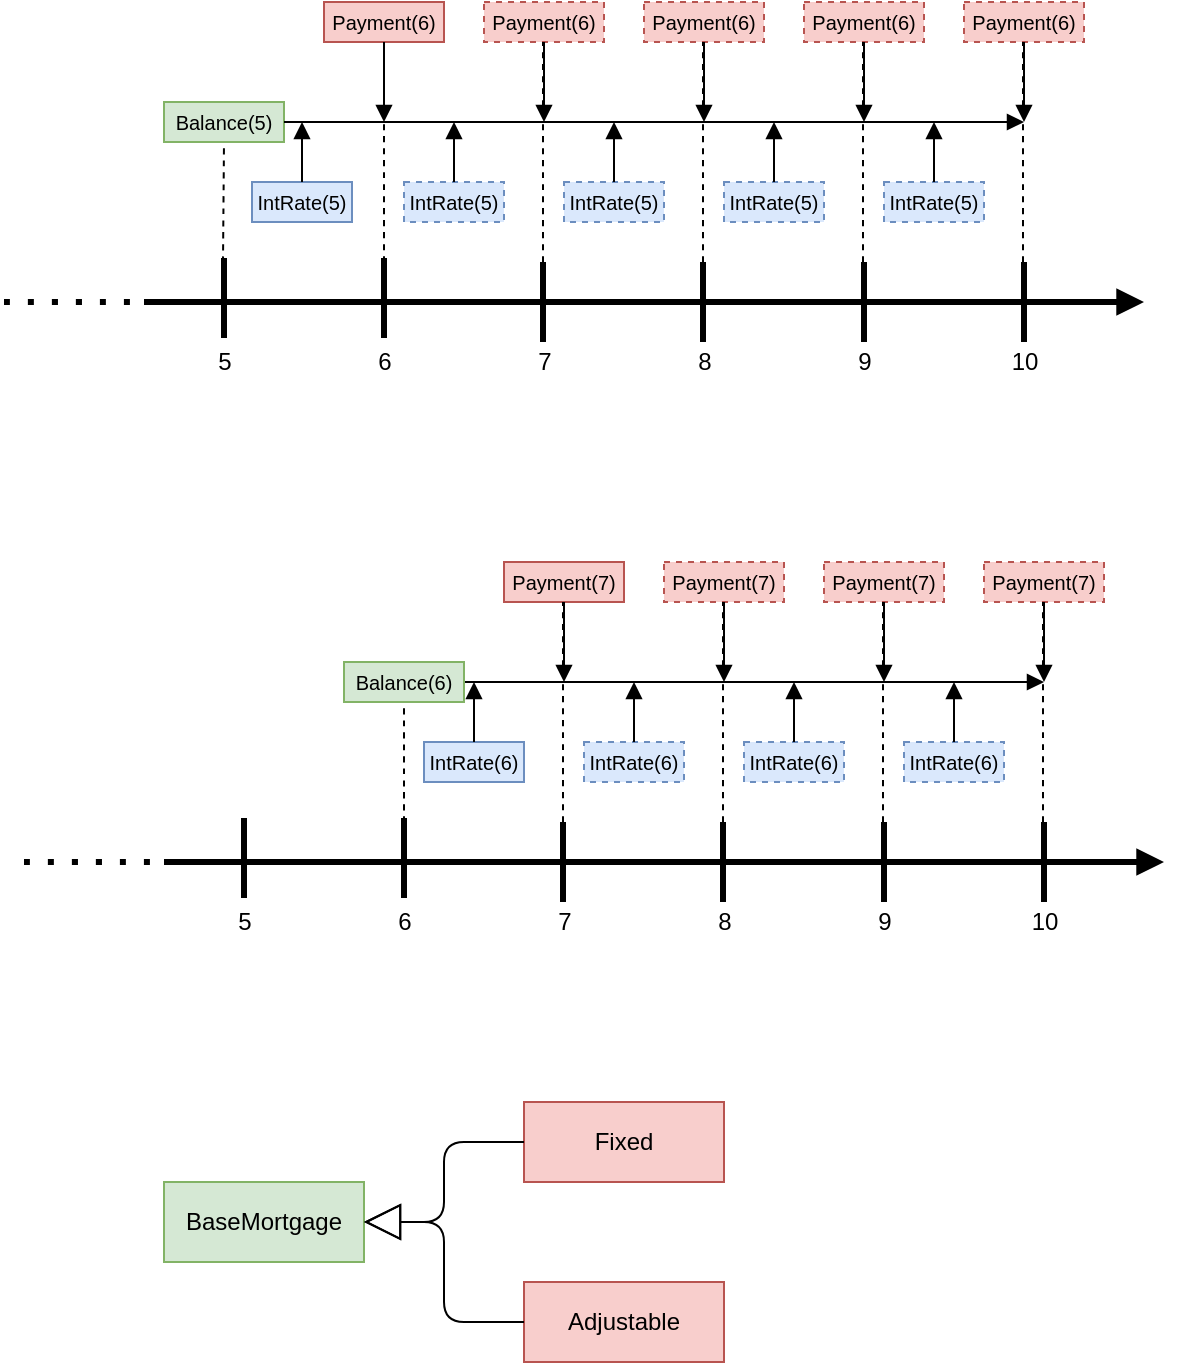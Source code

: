 <mxfile version="17.4.2" type="device" pages="2"><diagram id="8wU1shNXlrurznTbjAvF" name="ページ1"><mxGraphModel dx="1102" dy="1025" grid="1" gridSize="10" guides="1" tooltips="1" connect="1" arrows="1" fold="1" page="1" pageScale="1" pageWidth="827" pageHeight="1169" math="0" shadow="0"><root><mxCell id="0"/><mxCell id="1" parent="0"/><mxCell id="etR1-YUsJM8h7DBoEkYI-112" value="" style="group" parent="1" vertex="1" connectable="0"><mxGeometry x="290" y="170" width="570" height="190" as="geometry"/></mxCell><mxCell id="etR1-YUsJM8h7DBoEkYI-1" value="" style="endArrow=block;html=1;rounded=0;endFill=1;strokeWidth=3;" parent="etR1-YUsJM8h7DBoEkYI-112" edge="1"><mxGeometry width="50" height="50" relative="1" as="geometry"><mxPoint x="70" y="150" as="sourcePoint"/><mxPoint x="570" y="150" as="targetPoint"/></mxGeometry></mxCell><mxCell id="etR1-YUsJM8h7DBoEkYI-6" value="" style="endArrow=none;html=1;rounded=0;strokeWidth=3;" parent="etR1-YUsJM8h7DBoEkYI-112" edge="1"><mxGeometry width="50" height="50" relative="1" as="geometry"><mxPoint x="110" y="168" as="sourcePoint"/><mxPoint x="110" y="128" as="targetPoint"/></mxGeometry></mxCell><mxCell id="etR1-YUsJM8h7DBoEkYI-8" value="" style="endArrow=none;html=1;rounded=0;strokeWidth=3;" parent="etR1-YUsJM8h7DBoEkYI-112" edge="1"><mxGeometry width="50" height="50" relative="1" as="geometry"><mxPoint x="190" y="168" as="sourcePoint"/><mxPoint x="190" y="128" as="targetPoint"/></mxGeometry></mxCell><mxCell id="etR1-YUsJM8h7DBoEkYI-9" value="" style="endArrow=none;html=1;rounded=0;strokeWidth=3;" parent="etR1-YUsJM8h7DBoEkYI-112" edge="1"><mxGeometry width="50" height="50" relative="1" as="geometry"><mxPoint x="269.5" y="170" as="sourcePoint"/><mxPoint x="269.5" y="130" as="targetPoint"/></mxGeometry></mxCell><mxCell id="etR1-YUsJM8h7DBoEkYI-10" value="" style="endArrow=none;html=1;rounded=0;strokeWidth=3;" parent="etR1-YUsJM8h7DBoEkYI-112" edge="1"><mxGeometry width="50" height="50" relative="1" as="geometry"><mxPoint x="349.5" y="170" as="sourcePoint"/><mxPoint x="349.5" y="130" as="targetPoint"/></mxGeometry></mxCell><mxCell id="etR1-YUsJM8h7DBoEkYI-11" value="" style="endArrow=none;html=1;rounded=0;strokeWidth=3;" parent="etR1-YUsJM8h7DBoEkYI-112" edge="1"><mxGeometry width="50" height="50" relative="1" as="geometry"><mxPoint x="430" y="170" as="sourcePoint"/><mxPoint x="430" y="130" as="targetPoint"/></mxGeometry></mxCell><mxCell id="etR1-YUsJM8h7DBoEkYI-19" value="9" style="text;html=1;resizable=0;autosize=1;align=center;verticalAlign=middle;points=[];fillColor=none;strokeColor=none;rounded=0;" parent="etR1-YUsJM8h7DBoEkYI-112" vertex="1"><mxGeometry x="420" y="170" width="20" height="20" as="geometry"/></mxCell><mxCell id="etR1-YUsJM8h7DBoEkYI-20" value="5" style="text;html=1;resizable=0;autosize=1;align=center;verticalAlign=middle;points=[];fillColor=none;strokeColor=none;rounded=0;" parent="etR1-YUsJM8h7DBoEkYI-112" vertex="1"><mxGeometry x="100" y="170" width="20" height="20" as="geometry"/></mxCell><mxCell id="etR1-YUsJM8h7DBoEkYI-21" value="6" style="text;html=1;resizable=0;autosize=1;align=center;verticalAlign=middle;points=[];fillColor=none;strokeColor=none;rounded=0;" parent="etR1-YUsJM8h7DBoEkYI-112" vertex="1"><mxGeometry x="180" y="170" width="20" height="20" as="geometry"/></mxCell><mxCell id="etR1-YUsJM8h7DBoEkYI-22" value="7" style="text;html=1;resizable=0;autosize=1;align=center;verticalAlign=middle;points=[];fillColor=none;strokeColor=none;rounded=0;" parent="etR1-YUsJM8h7DBoEkYI-112" vertex="1"><mxGeometry x="260" y="170" width="20" height="20" as="geometry"/></mxCell><mxCell id="etR1-YUsJM8h7DBoEkYI-23" value="8" style="text;html=1;resizable=0;autosize=1;align=center;verticalAlign=middle;points=[];fillColor=none;strokeColor=none;rounded=0;" parent="etR1-YUsJM8h7DBoEkYI-112" vertex="1"><mxGeometry x="340" y="170" width="20" height="20" as="geometry"/></mxCell><mxCell id="etR1-YUsJM8h7DBoEkYI-24" value="" style="endArrow=none;html=1;rounded=0;strokeWidth=3;" parent="etR1-YUsJM8h7DBoEkYI-112" edge="1"><mxGeometry width="50" height="50" relative="1" as="geometry"><mxPoint x="510" y="170" as="sourcePoint"/><mxPoint x="510" y="130" as="targetPoint"/></mxGeometry></mxCell><mxCell id="etR1-YUsJM8h7DBoEkYI-25" value="10" style="text;html=1;resizable=0;autosize=1;align=center;verticalAlign=middle;points=[];fillColor=none;strokeColor=none;rounded=0;" parent="etR1-YUsJM8h7DBoEkYI-112" vertex="1"><mxGeometry x="495" y="170" width="30" height="20" as="geometry"/></mxCell><mxCell id="etR1-YUsJM8h7DBoEkYI-26" value="IntRate(5)" style="text;html=1;strokeColor=#6c8ebf;fillColor=#dae8fc;align=center;verticalAlign=middle;whiteSpace=wrap;rounded=0;fontSize=10;" parent="etR1-YUsJM8h7DBoEkYI-112" vertex="1"><mxGeometry x="124" y="90" width="50" height="20" as="geometry"/></mxCell><mxCell id="etR1-YUsJM8h7DBoEkYI-27" value="" style="endArrow=block;html=1;rounded=0;fontSize=10;strokeWidth=1;endFill=1;exitX=0.5;exitY=0;exitDx=0;exitDy=0;" parent="etR1-YUsJM8h7DBoEkYI-112" source="etR1-YUsJM8h7DBoEkYI-26" edge="1"><mxGeometry width="50" height="50" relative="1" as="geometry"><mxPoint x="155" y="120" as="sourcePoint"/><mxPoint x="149" y="60" as="targetPoint"/></mxGeometry></mxCell><mxCell id="etR1-YUsJM8h7DBoEkYI-28" value="Payment(6)" style="text;html=1;strokeColor=#b85450;fillColor=#f8cecc;align=center;verticalAlign=middle;whiteSpace=wrap;rounded=0;fontSize=10;" parent="etR1-YUsJM8h7DBoEkYI-112" vertex="1"><mxGeometry x="160" width="60" height="20" as="geometry"/></mxCell><mxCell id="etR1-YUsJM8h7DBoEkYI-31" value="Balance(5)" style="text;html=1;strokeColor=#82b366;fillColor=#d5e8d4;align=center;verticalAlign=middle;whiteSpace=wrap;rounded=0;fontSize=10;" parent="etR1-YUsJM8h7DBoEkYI-112" vertex="1"><mxGeometry x="80" y="50" width="60" height="20" as="geometry"/></mxCell><mxCell id="etR1-YUsJM8h7DBoEkYI-33" value="Payment(6)" style="text;html=1;strokeColor=#b85450;fillColor=#f8cecc;align=center;verticalAlign=middle;whiteSpace=wrap;rounded=0;fontSize=10;dashed=1;" parent="etR1-YUsJM8h7DBoEkYI-112" vertex="1"><mxGeometry x="240" width="60" height="20" as="geometry"/></mxCell><mxCell id="etR1-YUsJM8h7DBoEkYI-34" value="Payment(6)" style="text;html=1;strokeColor=#b85450;fillColor=#f8cecc;align=center;verticalAlign=middle;whiteSpace=wrap;rounded=0;fontSize=10;dashed=1;" parent="etR1-YUsJM8h7DBoEkYI-112" vertex="1"><mxGeometry x="320" width="60" height="20" as="geometry"/></mxCell><mxCell id="etR1-YUsJM8h7DBoEkYI-35" value="Payment(6)" style="text;html=1;strokeColor=#b85450;fillColor=#f8cecc;align=center;verticalAlign=middle;whiteSpace=wrap;rounded=0;fontSize=10;dashed=1;" parent="etR1-YUsJM8h7DBoEkYI-112" vertex="1"><mxGeometry x="400" width="60" height="20" as="geometry"/></mxCell><mxCell id="etR1-YUsJM8h7DBoEkYI-36" value="Payment(6)" style="text;html=1;strokeColor=#b85450;fillColor=#f8cecc;align=center;verticalAlign=middle;whiteSpace=wrap;rounded=0;fontSize=10;dashed=1;" parent="etR1-YUsJM8h7DBoEkYI-112" vertex="1"><mxGeometry x="480" width="60" height="20" as="geometry"/></mxCell><mxCell id="etR1-YUsJM8h7DBoEkYI-37" value="" style="endArrow=none;dashed=1;html=1;fontSize=10;strokeWidth=1;curved=1;entryX=0.5;entryY=1;entryDx=0;entryDy=0;" parent="etR1-YUsJM8h7DBoEkYI-112" target="etR1-YUsJM8h7DBoEkYI-28" edge="1"><mxGeometry width="50" height="50" relative="1" as="geometry"><mxPoint x="190" y="130" as="sourcePoint"/><mxPoint x="90" y="250" as="targetPoint"/></mxGeometry></mxCell><mxCell id="etR1-YUsJM8h7DBoEkYI-38" value="" style="endArrow=none;dashed=1;html=1;fontSize=10;strokeWidth=1;curved=1;entryX=0.5;entryY=1;entryDx=0;entryDy=0;" parent="etR1-YUsJM8h7DBoEkYI-112" edge="1"><mxGeometry width="50" height="50" relative="1" as="geometry"><mxPoint x="269.5" y="130" as="sourcePoint"/><mxPoint x="269.5" y="20" as="targetPoint"/></mxGeometry></mxCell><mxCell id="etR1-YUsJM8h7DBoEkYI-39" value="" style="endArrow=none;dashed=1;html=1;fontSize=10;strokeWidth=1;curved=1;entryX=0.5;entryY=1;entryDx=0;entryDy=0;" parent="etR1-YUsJM8h7DBoEkYI-112" edge="1"><mxGeometry width="50" height="50" relative="1" as="geometry"><mxPoint x="349.5" y="130" as="sourcePoint"/><mxPoint x="349.5" y="20" as="targetPoint"/></mxGeometry></mxCell><mxCell id="etR1-YUsJM8h7DBoEkYI-40" value="" style="endArrow=none;dashed=1;html=1;fontSize=10;strokeWidth=1;curved=1;entryX=0.5;entryY=1;entryDx=0;entryDy=0;" parent="etR1-YUsJM8h7DBoEkYI-112" edge="1"><mxGeometry width="50" height="50" relative="1" as="geometry"><mxPoint x="429.5" y="130" as="sourcePoint"/><mxPoint x="429.5" y="20" as="targetPoint"/></mxGeometry></mxCell><mxCell id="etR1-YUsJM8h7DBoEkYI-41" value="" style="endArrow=none;dashed=1;html=1;fontSize=10;strokeWidth=1;curved=1;entryX=0.5;entryY=1;entryDx=0;entryDy=0;" parent="etR1-YUsJM8h7DBoEkYI-112" edge="1"><mxGeometry width="50" height="50" relative="1" as="geometry"><mxPoint x="509.5" y="130" as="sourcePoint"/><mxPoint x="509.5" y="20" as="targetPoint"/></mxGeometry></mxCell><mxCell id="etR1-YUsJM8h7DBoEkYI-42" value="" style="endArrow=block;html=1;rounded=0;fontSize=10;strokeWidth=1;exitX=1;exitY=0.5;exitDx=0;exitDy=0;endFill=1;" parent="etR1-YUsJM8h7DBoEkYI-112" source="etR1-YUsJM8h7DBoEkYI-31" edge="1"><mxGeometry width="50" height="50" relative="1" as="geometry"><mxPoint x="145" y="110" as="sourcePoint"/><mxPoint x="510" y="60" as="targetPoint"/></mxGeometry></mxCell><mxCell id="etR1-YUsJM8h7DBoEkYI-43" value="" style="endArrow=block;html=1;fontSize=10;strokeWidth=1;curved=1;endFill=1;" parent="etR1-YUsJM8h7DBoEkYI-112" edge="1"><mxGeometry width="50" height="50" relative="1" as="geometry"><mxPoint x="190" y="20" as="sourcePoint"/><mxPoint x="190" y="60" as="targetPoint"/></mxGeometry></mxCell><mxCell id="etR1-YUsJM8h7DBoEkYI-44" value="" style="endArrow=block;html=1;fontSize=10;strokeWidth=1;curved=1;endFill=1;exitX=0.5;exitY=1;exitDx=0;exitDy=0;" parent="etR1-YUsJM8h7DBoEkYI-112" source="etR1-YUsJM8h7DBoEkYI-33" edge="1"><mxGeometry width="50" height="50" relative="1" as="geometry"><mxPoint x="200" y="30" as="sourcePoint"/><mxPoint x="270" y="60" as="targetPoint"/></mxGeometry></mxCell><mxCell id="etR1-YUsJM8h7DBoEkYI-45" value="" style="endArrow=block;html=1;fontSize=10;strokeWidth=1;curved=1;endFill=1;exitX=0.5;exitY=1;exitDx=0;exitDy=0;" parent="etR1-YUsJM8h7DBoEkYI-112" source="etR1-YUsJM8h7DBoEkYI-34" edge="1"><mxGeometry width="50" height="50" relative="1" as="geometry"><mxPoint x="280" y="30" as="sourcePoint"/><mxPoint x="350" y="60" as="targetPoint"/></mxGeometry></mxCell><mxCell id="etR1-YUsJM8h7DBoEkYI-46" value="" style="endArrow=block;html=1;fontSize=10;strokeWidth=1;curved=1;endFill=1;exitX=0.5;exitY=1;exitDx=0;exitDy=0;" parent="etR1-YUsJM8h7DBoEkYI-112" source="etR1-YUsJM8h7DBoEkYI-35" edge="1"><mxGeometry width="50" height="50" relative="1" as="geometry"><mxPoint x="360" y="30" as="sourcePoint"/><mxPoint x="430" y="60" as="targetPoint"/></mxGeometry></mxCell><mxCell id="etR1-YUsJM8h7DBoEkYI-47" value="" style="endArrow=block;html=1;fontSize=10;strokeWidth=1;curved=1;endFill=1;exitX=0.5;exitY=1;exitDx=0;exitDy=0;" parent="etR1-YUsJM8h7DBoEkYI-112" source="etR1-YUsJM8h7DBoEkYI-36" edge="1"><mxGeometry width="50" height="50" relative="1" as="geometry"><mxPoint x="440" y="30" as="sourcePoint"/><mxPoint x="510" y="60" as="targetPoint"/></mxGeometry></mxCell><mxCell id="etR1-YUsJM8h7DBoEkYI-48" style="edgeStyle=orthogonalEdgeStyle;curved=1;orthogonalLoop=1;jettySize=auto;html=1;exitX=0.5;exitY=1;exitDx=0;exitDy=0;fontSize=10;endArrow=block;endFill=1;strokeWidth=1;" parent="etR1-YUsJM8h7DBoEkYI-112" source="etR1-YUsJM8h7DBoEkYI-36" target="etR1-YUsJM8h7DBoEkYI-36" edge="1"><mxGeometry relative="1" as="geometry"/></mxCell><mxCell id="etR1-YUsJM8h7DBoEkYI-49" value="IntRate(5)" style="text;html=1;strokeColor=#6c8ebf;fillColor=#dae8fc;align=center;verticalAlign=middle;whiteSpace=wrap;rounded=0;fontSize=10;dashed=1;" parent="etR1-YUsJM8h7DBoEkYI-112" vertex="1"><mxGeometry x="200" y="90" width="50" height="20" as="geometry"/></mxCell><mxCell id="etR1-YUsJM8h7DBoEkYI-50" value="IntRate(5)" style="text;html=1;strokeColor=#6c8ebf;fillColor=#dae8fc;align=center;verticalAlign=middle;whiteSpace=wrap;rounded=0;fontSize=10;dashed=1;" parent="etR1-YUsJM8h7DBoEkYI-112" vertex="1"><mxGeometry x="280" y="90" width="50" height="20" as="geometry"/></mxCell><mxCell id="etR1-YUsJM8h7DBoEkYI-51" value="IntRate(5)" style="text;html=1;strokeColor=#6c8ebf;fillColor=#dae8fc;align=center;verticalAlign=middle;whiteSpace=wrap;rounded=0;fontSize=10;dashed=1;" parent="etR1-YUsJM8h7DBoEkYI-112" vertex="1"><mxGeometry x="360" y="90" width="50" height="20" as="geometry"/></mxCell><mxCell id="etR1-YUsJM8h7DBoEkYI-52" value="IntRate(5)" style="text;html=1;strokeColor=#6c8ebf;fillColor=#dae8fc;align=center;verticalAlign=middle;whiteSpace=wrap;rounded=0;fontSize=10;dashed=1;" parent="etR1-YUsJM8h7DBoEkYI-112" vertex="1"><mxGeometry x="440" y="90" width="50" height="20" as="geometry"/></mxCell><mxCell id="etR1-YUsJM8h7DBoEkYI-53" value="" style="endArrow=block;html=1;rounded=0;fontSize=10;strokeWidth=1;endFill=1;" parent="etR1-YUsJM8h7DBoEkYI-112" source="etR1-YUsJM8h7DBoEkYI-49" edge="1"><mxGeometry width="50" height="50" relative="1" as="geometry"><mxPoint x="159" y="100" as="sourcePoint"/><mxPoint x="225" y="60" as="targetPoint"/></mxGeometry></mxCell><mxCell id="etR1-YUsJM8h7DBoEkYI-54" value="" style="endArrow=block;html=1;rounded=0;fontSize=10;strokeWidth=1;endFill=1;exitX=0.5;exitY=0;exitDx=0;exitDy=0;" parent="etR1-YUsJM8h7DBoEkYI-112" source="etR1-YUsJM8h7DBoEkYI-50" edge="1"><mxGeometry width="50" height="50" relative="1" as="geometry"><mxPoint x="235" y="100" as="sourcePoint"/><mxPoint x="305" y="60" as="targetPoint"/></mxGeometry></mxCell><mxCell id="etR1-YUsJM8h7DBoEkYI-56" value="" style="endArrow=block;html=1;rounded=0;fontSize=10;strokeWidth=1;endFill=1;exitX=0.5;exitY=0;exitDx=0;exitDy=0;" parent="etR1-YUsJM8h7DBoEkYI-112" source="etR1-YUsJM8h7DBoEkYI-51" edge="1"><mxGeometry width="50" height="50" relative="1" as="geometry"><mxPoint x="315" y="100" as="sourcePoint"/><mxPoint x="385" y="60" as="targetPoint"/></mxGeometry></mxCell><mxCell id="etR1-YUsJM8h7DBoEkYI-57" value="" style="endArrow=block;html=1;rounded=0;fontSize=10;strokeWidth=1;endFill=1;" parent="etR1-YUsJM8h7DBoEkYI-112" source="etR1-YUsJM8h7DBoEkYI-52" edge="1"><mxGeometry width="50" height="50" relative="1" as="geometry"><mxPoint x="395" y="100" as="sourcePoint"/><mxPoint x="465" y="60" as="targetPoint"/></mxGeometry></mxCell><mxCell id="etR1-YUsJM8h7DBoEkYI-59" value="" style="endArrow=none;dashed=1;html=1;dashPattern=1 3;strokeWidth=3;fontSize=10;curved=1;" parent="etR1-YUsJM8h7DBoEkYI-112" edge="1"><mxGeometry width="50" height="50" relative="1" as="geometry"><mxPoint y="150" as="sourcePoint"/><mxPoint x="70" y="150" as="targetPoint"/></mxGeometry></mxCell><mxCell id="etR1-YUsJM8h7DBoEkYI-61" value="" style="endArrow=none;dashed=1;html=1;fontSize=10;strokeWidth=1;curved=1;" parent="etR1-YUsJM8h7DBoEkYI-112" edge="1"><mxGeometry width="50" height="50" relative="1" as="geometry"><mxPoint x="109.5" y="130" as="sourcePoint"/><mxPoint x="110" y="70" as="targetPoint"/></mxGeometry></mxCell><mxCell id="etR1-YUsJM8h7DBoEkYI-113" value="" style="group" parent="1" vertex="1" connectable="0"><mxGeometry x="300" y="450" width="570" height="190" as="geometry"/></mxCell><mxCell id="etR1-YUsJM8h7DBoEkYI-62" value="" style="endArrow=block;html=1;rounded=0;endFill=1;strokeWidth=3;" parent="etR1-YUsJM8h7DBoEkYI-113" edge="1"><mxGeometry width="50" height="50" relative="1" as="geometry"><mxPoint x="70" y="150" as="sourcePoint"/><mxPoint x="570" y="150" as="targetPoint"/></mxGeometry></mxCell><mxCell id="etR1-YUsJM8h7DBoEkYI-63" value="" style="endArrow=none;html=1;rounded=0;strokeWidth=3;" parent="etR1-YUsJM8h7DBoEkYI-113" edge="1"><mxGeometry width="50" height="50" relative="1" as="geometry"><mxPoint x="110" y="168" as="sourcePoint"/><mxPoint x="110" y="128" as="targetPoint"/></mxGeometry></mxCell><mxCell id="etR1-YUsJM8h7DBoEkYI-64" value="" style="endArrow=none;html=1;rounded=0;strokeWidth=3;" parent="etR1-YUsJM8h7DBoEkYI-113" edge="1"><mxGeometry width="50" height="50" relative="1" as="geometry"><mxPoint x="190" y="168" as="sourcePoint"/><mxPoint x="190" y="128" as="targetPoint"/></mxGeometry></mxCell><mxCell id="etR1-YUsJM8h7DBoEkYI-65" value="" style="endArrow=none;html=1;rounded=0;strokeWidth=3;" parent="etR1-YUsJM8h7DBoEkYI-113" edge="1"><mxGeometry width="50" height="50" relative="1" as="geometry"><mxPoint x="269.5" y="170" as="sourcePoint"/><mxPoint x="269.5" y="130" as="targetPoint"/></mxGeometry></mxCell><mxCell id="etR1-YUsJM8h7DBoEkYI-66" value="" style="endArrow=none;html=1;rounded=0;strokeWidth=3;" parent="etR1-YUsJM8h7DBoEkYI-113" edge="1"><mxGeometry width="50" height="50" relative="1" as="geometry"><mxPoint x="349.5" y="170" as="sourcePoint"/><mxPoint x="349.5" y="130" as="targetPoint"/></mxGeometry></mxCell><mxCell id="etR1-YUsJM8h7DBoEkYI-67" value="" style="endArrow=none;html=1;rounded=0;strokeWidth=3;" parent="etR1-YUsJM8h7DBoEkYI-113" edge="1"><mxGeometry width="50" height="50" relative="1" as="geometry"><mxPoint x="430" y="170" as="sourcePoint"/><mxPoint x="430" y="130" as="targetPoint"/></mxGeometry></mxCell><mxCell id="etR1-YUsJM8h7DBoEkYI-68" value="9" style="text;html=1;resizable=0;autosize=1;align=center;verticalAlign=middle;points=[];fillColor=none;strokeColor=none;rounded=0;" parent="etR1-YUsJM8h7DBoEkYI-113" vertex="1"><mxGeometry x="420" y="170" width="20" height="20" as="geometry"/></mxCell><mxCell id="etR1-YUsJM8h7DBoEkYI-69" value="5" style="text;html=1;resizable=0;autosize=1;align=center;verticalAlign=middle;points=[];fillColor=none;strokeColor=none;rounded=0;" parent="etR1-YUsJM8h7DBoEkYI-113" vertex="1"><mxGeometry x="100" y="170" width="20" height="20" as="geometry"/></mxCell><mxCell id="etR1-YUsJM8h7DBoEkYI-70" value="6" style="text;html=1;resizable=0;autosize=1;align=center;verticalAlign=middle;points=[];fillColor=none;strokeColor=none;rounded=0;" parent="etR1-YUsJM8h7DBoEkYI-113" vertex="1"><mxGeometry x="180" y="170" width="20" height="20" as="geometry"/></mxCell><mxCell id="etR1-YUsJM8h7DBoEkYI-71" value="7" style="text;html=1;resizable=0;autosize=1;align=center;verticalAlign=middle;points=[];fillColor=none;strokeColor=none;rounded=0;" parent="etR1-YUsJM8h7DBoEkYI-113" vertex="1"><mxGeometry x="260" y="170" width="20" height="20" as="geometry"/></mxCell><mxCell id="etR1-YUsJM8h7DBoEkYI-72" value="8" style="text;html=1;resizable=0;autosize=1;align=center;verticalAlign=middle;points=[];fillColor=none;strokeColor=none;rounded=0;" parent="etR1-YUsJM8h7DBoEkYI-113" vertex="1"><mxGeometry x="340" y="170" width="20" height="20" as="geometry"/></mxCell><mxCell id="etR1-YUsJM8h7DBoEkYI-73" value="" style="endArrow=none;html=1;rounded=0;strokeWidth=3;" parent="etR1-YUsJM8h7DBoEkYI-113" edge="1"><mxGeometry width="50" height="50" relative="1" as="geometry"><mxPoint x="510" y="170" as="sourcePoint"/><mxPoint x="510" y="130" as="targetPoint"/></mxGeometry></mxCell><mxCell id="etR1-YUsJM8h7DBoEkYI-74" value="10" style="text;html=1;resizable=0;autosize=1;align=center;verticalAlign=middle;points=[];fillColor=none;strokeColor=none;rounded=0;" parent="etR1-YUsJM8h7DBoEkYI-113" vertex="1"><mxGeometry x="495" y="170" width="30" height="20" as="geometry"/></mxCell><mxCell id="etR1-YUsJM8h7DBoEkYI-79" value="Payment(7)" style="text;html=1;strokeColor=#b85450;fillColor=#f8cecc;align=center;verticalAlign=middle;whiteSpace=wrap;rounded=0;fontSize=10;" parent="etR1-YUsJM8h7DBoEkYI-113" vertex="1"><mxGeometry x="240" width="60" height="20" as="geometry"/></mxCell><mxCell id="etR1-YUsJM8h7DBoEkYI-80" value="Payment(7)" style="text;html=1;strokeColor=#b85450;fillColor=#f8cecc;align=center;verticalAlign=middle;whiteSpace=wrap;rounded=0;fontSize=10;dashed=1;" parent="etR1-YUsJM8h7DBoEkYI-113" vertex="1"><mxGeometry x="320" width="60" height="20" as="geometry"/></mxCell><mxCell id="etR1-YUsJM8h7DBoEkYI-81" value="Payment(7)" style="text;html=1;strokeColor=#b85450;fillColor=#f8cecc;align=center;verticalAlign=middle;whiteSpace=wrap;rounded=0;fontSize=10;dashed=1;" parent="etR1-YUsJM8h7DBoEkYI-113" vertex="1"><mxGeometry x="400" width="60" height="20" as="geometry"/></mxCell><mxCell id="etR1-YUsJM8h7DBoEkYI-82" value="Payment(7)" style="text;html=1;strokeColor=#b85450;fillColor=#f8cecc;align=center;verticalAlign=middle;whiteSpace=wrap;rounded=0;fontSize=10;dashed=1;" parent="etR1-YUsJM8h7DBoEkYI-113" vertex="1"><mxGeometry x="480" width="60" height="20" as="geometry"/></mxCell><mxCell id="etR1-YUsJM8h7DBoEkYI-84" value="" style="endArrow=none;dashed=1;html=1;fontSize=10;strokeWidth=1;curved=1;entryX=0.5;entryY=1;entryDx=0;entryDy=0;" parent="etR1-YUsJM8h7DBoEkYI-113" edge="1"><mxGeometry width="50" height="50" relative="1" as="geometry"><mxPoint x="269.5" y="130" as="sourcePoint"/><mxPoint x="269.5" y="20" as="targetPoint"/></mxGeometry></mxCell><mxCell id="etR1-YUsJM8h7DBoEkYI-85" value="" style="endArrow=none;dashed=1;html=1;fontSize=10;strokeWidth=1;curved=1;entryX=0.5;entryY=1;entryDx=0;entryDy=0;" parent="etR1-YUsJM8h7DBoEkYI-113" edge="1"><mxGeometry width="50" height="50" relative="1" as="geometry"><mxPoint x="349.5" y="130" as="sourcePoint"/><mxPoint x="349.5" y="20" as="targetPoint"/></mxGeometry></mxCell><mxCell id="etR1-YUsJM8h7DBoEkYI-86" value="" style="endArrow=none;dashed=1;html=1;fontSize=10;strokeWidth=1;curved=1;entryX=0.5;entryY=1;entryDx=0;entryDy=0;" parent="etR1-YUsJM8h7DBoEkYI-113" edge="1"><mxGeometry width="50" height="50" relative="1" as="geometry"><mxPoint x="429.5" y="130" as="sourcePoint"/><mxPoint x="429.5" y="20" as="targetPoint"/></mxGeometry></mxCell><mxCell id="etR1-YUsJM8h7DBoEkYI-87" value="" style="endArrow=none;dashed=1;html=1;fontSize=10;strokeWidth=1;curved=1;entryX=0.5;entryY=1;entryDx=0;entryDy=0;" parent="etR1-YUsJM8h7DBoEkYI-113" edge="1"><mxGeometry width="50" height="50" relative="1" as="geometry"><mxPoint x="509.5" y="130" as="sourcePoint"/><mxPoint x="509.5" y="20" as="targetPoint"/></mxGeometry></mxCell><mxCell id="etR1-YUsJM8h7DBoEkYI-88" value="" style="endArrow=block;html=1;rounded=0;fontSize=10;strokeWidth=1;exitX=1;exitY=0.5;exitDx=0;exitDy=0;endFill=1;" parent="etR1-YUsJM8h7DBoEkYI-113" source="etR1-YUsJM8h7DBoEkYI-78" edge="1"><mxGeometry width="50" height="50" relative="1" as="geometry"><mxPoint x="145" y="110" as="sourcePoint"/><mxPoint x="510" y="60" as="targetPoint"/></mxGeometry></mxCell><mxCell id="etR1-YUsJM8h7DBoEkYI-90" value="" style="endArrow=block;html=1;fontSize=10;strokeWidth=1;curved=1;endFill=1;exitX=0.5;exitY=1;exitDx=0;exitDy=0;" parent="etR1-YUsJM8h7DBoEkYI-113" source="etR1-YUsJM8h7DBoEkYI-79" edge="1"><mxGeometry width="50" height="50" relative="1" as="geometry"><mxPoint x="200" y="30" as="sourcePoint"/><mxPoint x="270" y="60" as="targetPoint"/></mxGeometry></mxCell><mxCell id="etR1-YUsJM8h7DBoEkYI-91" value="" style="endArrow=block;html=1;fontSize=10;strokeWidth=1;curved=1;endFill=1;exitX=0.5;exitY=1;exitDx=0;exitDy=0;" parent="etR1-YUsJM8h7DBoEkYI-113" source="etR1-YUsJM8h7DBoEkYI-80" edge="1"><mxGeometry width="50" height="50" relative="1" as="geometry"><mxPoint x="280" y="30" as="sourcePoint"/><mxPoint x="350" y="60" as="targetPoint"/></mxGeometry></mxCell><mxCell id="etR1-YUsJM8h7DBoEkYI-92" value="" style="endArrow=block;html=1;fontSize=10;strokeWidth=1;curved=1;endFill=1;exitX=0.5;exitY=1;exitDx=0;exitDy=0;" parent="etR1-YUsJM8h7DBoEkYI-113" source="etR1-YUsJM8h7DBoEkYI-81" edge="1"><mxGeometry width="50" height="50" relative="1" as="geometry"><mxPoint x="360" y="30" as="sourcePoint"/><mxPoint x="430" y="60" as="targetPoint"/></mxGeometry></mxCell><mxCell id="etR1-YUsJM8h7DBoEkYI-93" value="" style="endArrow=block;html=1;fontSize=10;strokeWidth=1;curved=1;endFill=1;exitX=0.5;exitY=1;exitDx=0;exitDy=0;" parent="etR1-YUsJM8h7DBoEkYI-113" source="etR1-YUsJM8h7DBoEkYI-82" edge="1"><mxGeometry width="50" height="50" relative="1" as="geometry"><mxPoint x="440" y="30" as="sourcePoint"/><mxPoint x="510" y="60" as="targetPoint"/></mxGeometry></mxCell><mxCell id="etR1-YUsJM8h7DBoEkYI-94" style="edgeStyle=orthogonalEdgeStyle;curved=1;orthogonalLoop=1;jettySize=auto;html=1;exitX=0.5;exitY=1;exitDx=0;exitDy=0;fontSize=10;endArrow=block;endFill=1;strokeWidth=1;" parent="etR1-YUsJM8h7DBoEkYI-113" source="etR1-YUsJM8h7DBoEkYI-82" target="etR1-YUsJM8h7DBoEkYI-82" edge="1"><mxGeometry relative="1" as="geometry"/></mxCell><mxCell id="etR1-YUsJM8h7DBoEkYI-95" value="IntRate(6)" style="text;html=1;strokeColor=#6c8ebf;fillColor=#dae8fc;align=center;verticalAlign=middle;whiteSpace=wrap;rounded=0;fontSize=10;" parent="etR1-YUsJM8h7DBoEkYI-113" vertex="1"><mxGeometry x="200" y="90" width="50" height="20" as="geometry"/></mxCell><mxCell id="etR1-YUsJM8h7DBoEkYI-96" value="IntRate(6)" style="text;html=1;strokeColor=#6c8ebf;fillColor=#dae8fc;align=center;verticalAlign=middle;whiteSpace=wrap;rounded=0;fontSize=10;dashed=1;" parent="etR1-YUsJM8h7DBoEkYI-113" vertex="1"><mxGeometry x="280" y="90" width="50" height="20" as="geometry"/></mxCell><mxCell id="etR1-YUsJM8h7DBoEkYI-97" value="IntRate(6)" style="text;html=1;strokeColor=#6c8ebf;fillColor=#dae8fc;align=center;verticalAlign=middle;whiteSpace=wrap;rounded=0;fontSize=10;dashed=1;" parent="etR1-YUsJM8h7DBoEkYI-113" vertex="1"><mxGeometry x="360" y="90" width="50" height="20" as="geometry"/></mxCell><mxCell id="etR1-YUsJM8h7DBoEkYI-98" value="IntRate(6)" style="text;html=1;strokeColor=#6c8ebf;fillColor=#dae8fc;align=center;verticalAlign=middle;whiteSpace=wrap;rounded=0;fontSize=10;dashed=1;" parent="etR1-YUsJM8h7DBoEkYI-113" vertex="1"><mxGeometry x="440" y="90" width="50" height="20" as="geometry"/></mxCell><mxCell id="etR1-YUsJM8h7DBoEkYI-99" value="" style="endArrow=block;html=1;rounded=0;fontSize=10;strokeWidth=1;endFill=1;" parent="etR1-YUsJM8h7DBoEkYI-113" source="etR1-YUsJM8h7DBoEkYI-95" edge="1"><mxGeometry width="50" height="50" relative="1" as="geometry"><mxPoint x="159" y="100" as="sourcePoint"/><mxPoint x="225" y="60" as="targetPoint"/></mxGeometry></mxCell><mxCell id="etR1-YUsJM8h7DBoEkYI-100" value="" style="endArrow=block;html=1;rounded=0;fontSize=10;strokeWidth=1;endFill=1;exitX=0.5;exitY=0;exitDx=0;exitDy=0;" parent="etR1-YUsJM8h7DBoEkYI-113" source="etR1-YUsJM8h7DBoEkYI-96" edge="1"><mxGeometry width="50" height="50" relative="1" as="geometry"><mxPoint x="235" y="100" as="sourcePoint"/><mxPoint x="305" y="60" as="targetPoint"/></mxGeometry></mxCell><mxCell id="etR1-YUsJM8h7DBoEkYI-101" value="" style="endArrow=block;html=1;rounded=0;fontSize=10;strokeWidth=1;endFill=1;exitX=0.5;exitY=0;exitDx=0;exitDy=0;" parent="etR1-YUsJM8h7DBoEkYI-113" source="etR1-YUsJM8h7DBoEkYI-97" edge="1"><mxGeometry width="50" height="50" relative="1" as="geometry"><mxPoint x="315" y="100" as="sourcePoint"/><mxPoint x="385" y="60" as="targetPoint"/></mxGeometry></mxCell><mxCell id="etR1-YUsJM8h7DBoEkYI-102" value="" style="endArrow=block;html=1;rounded=0;fontSize=10;strokeWidth=1;endFill=1;" parent="etR1-YUsJM8h7DBoEkYI-113" source="etR1-YUsJM8h7DBoEkYI-98" edge="1"><mxGeometry width="50" height="50" relative="1" as="geometry"><mxPoint x="395" y="100" as="sourcePoint"/><mxPoint x="465" y="60" as="targetPoint"/></mxGeometry></mxCell><mxCell id="etR1-YUsJM8h7DBoEkYI-103" value="" style="endArrow=none;dashed=1;html=1;dashPattern=1 3;strokeWidth=3;fontSize=10;curved=1;" parent="etR1-YUsJM8h7DBoEkYI-113" edge="1"><mxGeometry width="50" height="50" relative="1" as="geometry"><mxPoint y="150" as="sourcePoint"/><mxPoint x="70" y="150" as="targetPoint"/></mxGeometry></mxCell><mxCell id="etR1-YUsJM8h7DBoEkYI-78" value="Balance(6)" style="text;html=1;strokeColor=#82b366;fillColor=#d5e8d4;align=center;verticalAlign=middle;whiteSpace=wrap;rounded=0;fontSize=10;" parent="etR1-YUsJM8h7DBoEkYI-113" vertex="1"><mxGeometry x="160" y="50" width="60" height="20" as="geometry"/></mxCell><mxCell id="etR1-YUsJM8h7DBoEkYI-105" value="" style="endArrow=none;dashed=1;html=1;fontSize=10;strokeWidth=1;curved=1;entryX=0.5;entryY=1;entryDx=0;entryDy=0;" parent="etR1-YUsJM8h7DBoEkYI-113" target="etR1-YUsJM8h7DBoEkYI-78" edge="1"><mxGeometry width="50" height="50" relative="1" as="geometry"><mxPoint x="190" y="130" as="sourcePoint"/><mxPoint x="190" y="20" as="targetPoint"/></mxGeometry></mxCell><mxCell id="etR1-YUsJM8h7DBoEkYI-114" value="" style="group" parent="1" vertex="1" connectable="0"><mxGeometry x="370" y="720" width="280" height="130" as="geometry"/></mxCell><mxCell id="etR1-YUsJM8h7DBoEkYI-106" value="BaseMortgage" style="rounded=0;whiteSpace=wrap;html=1;fontSize=12;fillColor=#d5e8d4;strokeColor=#82b366;" parent="etR1-YUsJM8h7DBoEkYI-114" vertex="1"><mxGeometry y="40" width="100" height="40" as="geometry"/></mxCell><mxCell id="etR1-YUsJM8h7DBoEkYI-107" value="Fixed" style="rounded=0;whiteSpace=wrap;html=1;fontSize=12;fillColor=#f8cecc;strokeColor=#b85450;flipV=1;flipH=1;" parent="etR1-YUsJM8h7DBoEkYI-114" vertex="1"><mxGeometry x="180" width="100" height="40" as="geometry"/></mxCell><mxCell id="etR1-YUsJM8h7DBoEkYI-108" value="" style="endArrow=block;endSize=16;endFill=0;html=1;fontSize=12;strokeWidth=1;entryX=1;entryY=0.5;entryDx=0;entryDy=0;exitX=0;exitY=0.5;exitDx=0;exitDy=0;edgeStyle=orthogonalEdgeStyle;" parent="etR1-YUsJM8h7DBoEkYI-114" source="etR1-YUsJM8h7DBoEkYI-107" target="etR1-YUsJM8h7DBoEkYI-106" edge="1"><mxGeometry width="160" relative="1" as="geometry"><mxPoint x="149" y="-30" as="sourcePoint"/><mxPoint x="309" y="-30" as="targetPoint"/></mxGeometry></mxCell><mxCell id="etR1-YUsJM8h7DBoEkYI-110" value="Adjustable" style="rounded=0;whiteSpace=wrap;html=1;fontSize=12;fillColor=#f8cecc;strokeColor=#b85450;flipV=1;flipH=1;" parent="etR1-YUsJM8h7DBoEkYI-114" vertex="1"><mxGeometry x="180" y="90" width="100" height="40" as="geometry"/></mxCell><mxCell id="etR1-YUsJM8h7DBoEkYI-111" value="" style="endArrow=block;endSize=16;endFill=0;html=1;fontSize=12;strokeWidth=1;entryX=1;entryY=0.5;entryDx=0;entryDy=0;exitX=0;exitY=0.5;exitDx=0;exitDy=0;edgeStyle=orthogonalEdgeStyle;" parent="etR1-YUsJM8h7DBoEkYI-114" source="etR1-YUsJM8h7DBoEkYI-110" target="etR1-YUsJM8h7DBoEkYI-106" edge="1"><mxGeometry width="160" relative="1" as="geometry"><mxPoint x="190" y="40" as="sourcePoint"/><mxPoint x="100" y="80" as="targetPoint"/></mxGeometry></mxCell></root></mxGraphModel></diagram><diagram id="KxdzCWMTHA_pu9xJOlpI" name="ページ2"><mxGraphModel dx="1102" dy="1025" grid="1" gridSize="10" guides="1" tooltips="1" connect="1" arrows="1" fold="1" page="1" pageScale="1" pageWidth="827" pageHeight="1169" math="0" shadow="0"><root><mxCell id="0"/><mxCell id="1" parent="0"/><mxCell id="DaBHCZxYZASSj4hfw67k-1" value="A2" style="rounded=0;whiteSpace=wrap;html=1;fillColor=#d5e8d4;strokeColor=#82b366;" vertex="1" parent="1"><mxGeometry x="150" y="910" width="70" height="40" as="geometry"/></mxCell><mxCell id="DaBHCZxYZASSj4hfw67k-41" value="" style="group" vertex="1" connectable="0" parent="1"><mxGeometry x="160" y="200" width="223" height="150" as="geometry"/></mxCell><mxCell id="IBGpxAwEQh-q25jFNkqG-2" value="A" style="rounded=0;whiteSpace=wrap;html=1;fillColor=#d5e8d4;strokeColor=#82b366;" vertex="1" parent="DaBHCZxYZASSj4hfw67k-41"><mxGeometry width="70" height="40" as="geometry"/></mxCell><mxCell id="IBGpxAwEQh-q25jFNkqG-3" value="B" style="rounded=0;whiteSpace=wrap;html=1;fillColor=#d5e8d4;strokeColor=#82b366;" vertex="1" parent="DaBHCZxYZASSj4hfw67k-41"><mxGeometry x="138" width="70" height="40" as="geometry"/></mxCell><mxCell id="IBGpxAwEQh-q25jFNkqG-4" value="" style="endArrow=block;endSize=16;endFill=0;html=1;rounded=0;exitX=0;exitY=0.5;exitDx=0;exitDy=0;entryX=1;entryY=0.5;entryDx=0;entryDy=0;" edge="1" parent="DaBHCZxYZASSj4hfw67k-41" source="IBGpxAwEQh-q25jFNkqG-3" target="IBGpxAwEQh-q25jFNkqG-2"><mxGeometry x="0.125" y="10" width="160" relative="1" as="geometry"><mxPoint x="180" y="220" as="sourcePoint"/><mxPoint x="340" y="220" as="targetPoint"/><mxPoint as="offset"/></mxGeometry></mxCell><mxCell id="DaBHCZxYZASSj4hfw67k-11" value="foo" style="rounded=1;whiteSpace=wrap;html=1;fillColor=#dae8fc;strokeColor=#6c8ebf;" vertex="1" parent="DaBHCZxYZASSj4hfw67k-41"><mxGeometry x="50" y="70" width="50" height="30" as="geometry"/></mxCell><mxCell id="DaBHCZxYZASSj4hfw67k-12" value="bar" style="rounded=1;whiteSpace=wrap;html=1;fillColor=#fff2cc;strokeColor=#d6b656;" vertex="1" parent="DaBHCZxYZASSj4hfw67k-41"><mxGeometry x="50" y="120" width="50" height="30" as="geometry"/></mxCell><mxCell id="DaBHCZxYZASSj4hfw67k-15" value="" style="endArrow=diamondThin;endFill=1;endSize=12;html=1;rounded=0;entryX=0.5;entryY=1;entryDx=0;entryDy=0;edgeStyle=elbowEdgeStyle;exitX=0;exitY=0.5;exitDx=0;exitDy=0;" edge="1" parent="DaBHCZxYZASSj4hfw67k-41" source="DaBHCZxYZASSj4hfw67k-11" target="IBGpxAwEQh-q25jFNkqG-2"><mxGeometry width="160" relative="1" as="geometry"><mxPoint x="180" y="160" as="sourcePoint"/><mxPoint x="340" y="160" as="targetPoint"/><Array as="points"><mxPoint x="35" y="70"/><mxPoint x="40" y="70"/></Array></mxGeometry></mxCell><mxCell id="DaBHCZxYZASSj4hfw67k-16" value="" style="endArrow=diamondThin;endFill=1;endSize=12;html=1;rounded=0;entryX=0.5;entryY=1;entryDx=0;entryDy=0;edgeStyle=elbowEdgeStyle;exitX=0;exitY=0.5;exitDx=0;exitDy=0;" edge="1" parent="DaBHCZxYZASSj4hfw67k-41" source="DaBHCZxYZASSj4hfw67k-12" target="IBGpxAwEQh-q25jFNkqG-2"><mxGeometry width="160" relative="1" as="geometry"><mxPoint x="60" y="95" as="sourcePoint"/><mxPoint x="45" y="50" as="targetPoint"/><Array as="points"><mxPoint x="35" y="70"/><mxPoint x="50" y="80"/></Array></mxGeometry></mxCell><mxCell id="DaBHCZxYZASSj4hfw67k-17" value="foo" style="rounded=1;whiteSpace=wrap;html=1;fillColor=#dae8fc;strokeColor=#6c8ebf;" vertex="1" parent="DaBHCZxYZASSj4hfw67k-41"><mxGeometry x="173" y="70" width="50" height="30" as="geometry"/></mxCell><mxCell id="DaBHCZxYZASSj4hfw67k-18" value="bar" style="rounded=1;whiteSpace=wrap;html=1;fillColor=#fff2cc;strokeColor=#d6b656;" vertex="1" parent="DaBHCZxYZASSj4hfw67k-41"><mxGeometry x="173" y="120" width="50" height="30" as="geometry"/></mxCell><mxCell id="DaBHCZxYZASSj4hfw67k-19" value="" style="endArrow=diamondThin;endFill=1;endSize=12;html=1;rounded=0;entryX=0.5;entryY=1;entryDx=0;entryDy=0;edgeStyle=elbowEdgeStyle;exitX=0;exitY=0.5;exitDx=0;exitDy=0;" edge="1" parent="DaBHCZxYZASSj4hfw67k-41" source="DaBHCZxYZASSj4hfw67k-17"><mxGeometry width="160" relative="1" as="geometry"><mxPoint x="303" y="160" as="sourcePoint"/><mxPoint x="158" y="40" as="targetPoint"/><Array as="points"><mxPoint x="158" y="70"/><mxPoint x="163" y="70"/></Array></mxGeometry></mxCell><mxCell id="DaBHCZxYZASSj4hfw67k-20" value="" style="endArrow=diamondThin;endFill=1;endSize=12;html=1;rounded=0;entryX=0.5;entryY=1;entryDx=0;entryDy=0;edgeStyle=elbowEdgeStyle;exitX=0;exitY=0.5;exitDx=0;exitDy=0;" edge="1" parent="DaBHCZxYZASSj4hfw67k-41" source="DaBHCZxYZASSj4hfw67k-18"><mxGeometry width="160" relative="1" as="geometry"><mxPoint x="183" y="95" as="sourcePoint"/><mxPoint x="158" y="40" as="targetPoint"/><Array as="points"><mxPoint x="158" y="70"/><mxPoint x="173" y="80"/></Array></mxGeometry></mxCell><mxCell id="DaBHCZxYZASSj4hfw67k-45" value="" style="group" vertex="1" connectable="0" parent="1"><mxGeometry x="170" y="690" width="365" height="200" as="geometry"/></mxCell><mxCell id="DaBHCZxYZASSj4hfw67k-46" value="A" style="rounded=0;whiteSpace=wrap;html=1;fillColor=#d5e8d4;strokeColor=#82b366;" vertex="1" parent="DaBHCZxYZASSj4hfw67k-45"><mxGeometry width="70" height="40" as="geometry"/></mxCell><mxCell id="DaBHCZxYZASSj4hfw67k-47" value="B" style="rounded=0;whiteSpace=wrap;html=1;fillColor=#d5e8d4;strokeColor=#82b366;" vertex="1" parent="DaBHCZxYZASSj4hfw67k-45"><mxGeometry x="130" width="70" height="40" as="geometry"/></mxCell><mxCell id="DaBHCZxYZASSj4hfw67k-48" value="" style="endArrow=block;endSize=16;endFill=0;html=1;rounded=0;exitX=0;exitY=0.5;exitDx=0;exitDy=0;entryX=1;entryY=0.5;entryDx=0;entryDy=0;edgeStyle=orthogonalEdgeStyle;" edge="1" parent="DaBHCZxYZASSj4hfw67k-45" source="DaBHCZxYZASSj4hfw67k-47" target="DaBHCZxYZASSj4hfw67k-46"><mxGeometry x="0.125" y="10" width="160" relative="1" as="geometry"><mxPoint x="180" y="210" as="sourcePoint"/><mxPoint x="340" y="210" as="targetPoint"/><mxPoint as="offset"/></mxGeometry></mxCell><mxCell id="DaBHCZxYZASSj4hfw67k-49" value="C" style="rounded=0;whiteSpace=wrap;html=1;fillColor=#d5e8d4;strokeColor=#82b366;" vertex="1" parent="DaBHCZxYZASSj4hfw67k-45"><mxGeometry x="270" width="70" height="40" as="geometry"/></mxCell><mxCell id="DaBHCZxYZASSj4hfw67k-50" value="" style="endArrow=block;endSize=16;endFill=0;html=1;rounded=0;exitX=0;exitY=0.5;exitDx=0;exitDy=0;entryX=1;entryY=0.5;entryDx=0;entryDy=0;" edge="1" parent="DaBHCZxYZASSj4hfw67k-45" source="DaBHCZxYZASSj4hfw67k-49" target="DaBHCZxYZASSj4hfw67k-47"><mxGeometry x="0.125" y="10" width="160" relative="1" as="geometry"><mxPoint x="150" y="90" as="sourcePoint"/><mxPoint x="90" y="30" as="targetPoint"/><mxPoint as="offset"/></mxGeometry></mxCell><mxCell id="DaBHCZxYZASSj4hfw67k-51" value="foo" style="rounded=1;whiteSpace=wrap;html=1;fillColor=#dae8fc;strokeColor=#6c8ebf;" vertex="1" parent="DaBHCZxYZASSj4hfw67k-45"><mxGeometry x="50" y="70" width="50" height="30" as="geometry"/></mxCell><mxCell id="DaBHCZxYZASSj4hfw67k-52" value="bar" style="rounded=1;whiteSpace=wrap;html=1;fillColor=#fff2cc;strokeColor=#d6b656;" vertex="1" parent="DaBHCZxYZASSj4hfw67k-45"><mxGeometry x="50" y="120" width="50" height="30" as="geometry"/></mxCell><mxCell id="DaBHCZxYZASSj4hfw67k-53" value="" style="endArrow=diamondThin;endFill=1;endSize=12;html=1;rounded=0;entryX=0.5;entryY=1;entryDx=0;entryDy=0;edgeStyle=elbowEdgeStyle;exitX=0;exitY=0.5;exitDx=0;exitDy=0;" edge="1" parent="DaBHCZxYZASSj4hfw67k-45" source="DaBHCZxYZASSj4hfw67k-51" target="DaBHCZxYZASSj4hfw67k-46"><mxGeometry width="160" relative="1" as="geometry"><mxPoint x="187.5" y="160" as="sourcePoint"/><mxPoint x="42.5" y="40" as="targetPoint"/><Array as="points"><mxPoint x="35" y="90"/><mxPoint x="47.5" y="70"/></Array></mxGeometry></mxCell><mxCell id="DaBHCZxYZASSj4hfw67k-54" value="" style="endArrow=diamondThin;endFill=1;endSize=12;html=1;rounded=0;entryX=0.5;entryY=1;entryDx=0;entryDy=0;edgeStyle=elbowEdgeStyle;exitX=0;exitY=0.5;exitDx=0;exitDy=0;" edge="1" parent="DaBHCZxYZASSj4hfw67k-45" source="DaBHCZxYZASSj4hfw67k-52" target="DaBHCZxYZASSj4hfw67k-46"><mxGeometry width="160" relative="1" as="geometry"><mxPoint x="60" y="135" as="sourcePoint"/><mxPoint x="35" y="80" as="targetPoint"/><Array as="points"><mxPoint x="35" y="110"/><mxPoint x="50" y="120"/></Array></mxGeometry></mxCell><mxCell id="DaBHCZxYZASSj4hfw67k-55" value="foo" style="rounded=1;whiteSpace=wrap;html=1;fillColor=#dae8fc;strokeColor=#6c8ebf;" vertex="1" parent="DaBHCZxYZASSj4hfw67k-45"><mxGeometry x="175" y="70" width="50" height="30" as="geometry"/></mxCell><mxCell id="DaBHCZxYZASSj4hfw67k-56" value="bar" style="rounded=1;whiteSpace=wrap;html=1;fillColor=#fff2cc;strokeColor=#d6b656;" vertex="1" parent="DaBHCZxYZASSj4hfw67k-45"><mxGeometry x="175" y="120" width="50" height="30" as="geometry"/></mxCell><mxCell id="DaBHCZxYZASSj4hfw67k-57" value="" style="endArrow=diamondThin;endFill=1;endSize=12;html=1;rounded=0;entryX=0.5;entryY=1;entryDx=0;entryDy=0;edgeStyle=elbowEdgeStyle;exitX=0;exitY=0.5;exitDx=0;exitDy=0;" edge="1" parent="DaBHCZxYZASSj4hfw67k-45" source="DaBHCZxYZASSj4hfw67k-55"><mxGeometry width="160" relative="1" as="geometry"><mxPoint x="312.5" y="160" as="sourcePoint"/><mxPoint x="160" y="40" as="targetPoint"/><Array as="points"><mxPoint x="160" y="90"/><mxPoint x="172.5" y="70"/></Array></mxGeometry></mxCell><mxCell id="DaBHCZxYZASSj4hfw67k-58" value="" style="endArrow=diamondThin;endFill=1;endSize=12;html=1;rounded=0;entryX=0.5;entryY=1;entryDx=0;entryDy=0;edgeStyle=elbowEdgeStyle;exitX=0;exitY=0.5;exitDx=0;exitDy=0;" edge="1" parent="DaBHCZxYZASSj4hfw67k-45" source="DaBHCZxYZASSj4hfw67k-56"><mxGeometry width="160" relative="1" as="geometry"><mxPoint x="185" y="135" as="sourcePoint"/><mxPoint x="160" y="40" as="targetPoint"/><Array as="points"><mxPoint x="160" y="110"/><mxPoint x="175" y="120"/></Array></mxGeometry></mxCell><mxCell id="DaBHCZxYZASSj4hfw67k-59" value="baz" style="rounded=1;whiteSpace=wrap;html=1;fillColor=#dae8fc;strokeColor=#6c8ebf;" vertex="1" parent="DaBHCZxYZASSj4hfw67k-45"><mxGeometry x="175" y="170" width="50" height="30" as="geometry"/></mxCell><mxCell id="DaBHCZxYZASSj4hfw67k-60" value="" style="endArrow=diamondThin;endFill=1;endSize=12;html=1;rounded=0;edgeStyle=elbowEdgeStyle;exitX=0;exitY=0.5;exitDx=0;exitDy=0;" edge="1" parent="DaBHCZxYZASSj4hfw67k-45" source="DaBHCZxYZASSj4hfw67k-59" target="DaBHCZxYZASSj4hfw67k-47"><mxGeometry width="160" relative="1" as="geometry"><mxPoint x="185" y="145" as="sourcePoint"/><mxPoint x="170" y="50" as="targetPoint"/><Array as="points"><mxPoint x="160" y="180"/><mxPoint x="185" y="130"/></Array></mxGeometry></mxCell><mxCell id="DaBHCZxYZASSj4hfw67k-61" value="foo" style="rounded=1;whiteSpace=wrap;html=1;fillColor=#dae8fc;strokeColor=#6c8ebf;" vertex="1" parent="DaBHCZxYZASSj4hfw67k-45"><mxGeometry x="315" y="70" width="50" height="30" as="geometry"/></mxCell><mxCell id="DaBHCZxYZASSj4hfw67k-62" value="bar" style="rounded=1;whiteSpace=wrap;html=1;fillColor=#fff2cc;strokeColor=#d6b656;" vertex="1" parent="DaBHCZxYZASSj4hfw67k-45"><mxGeometry x="315" y="120" width="50" height="30" as="geometry"/></mxCell><mxCell id="DaBHCZxYZASSj4hfw67k-63" value="" style="endArrow=diamondThin;endFill=1;endSize=12;html=1;rounded=0;entryX=0.5;entryY=1;entryDx=0;entryDy=0;edgeStyle=elbowEdgeStyle;exitX=0;exitY=0.5;exitDx=0;exitDy=0;" edge="1" parent="DaBHCZxYZASSj4hfw67k-45" source="DaBHCZxYZASSj4hfw67k-61"><mxGeometry width="160" relative="1" as="geometry"><mxPoint x="452.5" y="160" as="sourcePoint"/><mxPoint x="300" y="40" as="targetPoint"/><Array as="points"><mxPoint x="300" y="90"/><mxPoint x="312.5" y="70"/></Array></mxGeometry></mxCell><mxCell id="DaBHCZxYZASSj4hfw67k-64" value="" style="endArrow=diamondThin;endFill=1;endSize=12;html=1;rounded=0;entryX=0.5;entryY=1;entryDx=0;entryDy=0;edgeStyle=elbowEdgeStyle;exitX=0;exitY=0.5;exitDx=0;exitDy=0;" edge="1" parent="DaBHCZxYZASSj4hfw67k-45" source="DaBHCZxYZASSj4hfw67k-62"><mxGeometry width="160" relative="1" as="geometry"><mxPoint x="325" y="135" as="sourcePoint"/><mxPoint x="300" y="40" as="targetPoint"/><Array as="points"><mxPoint x="300" y="110"/><mxPoint x="315" y="120"/></Array></mxGeometry></mxCell><mxCell id="DaBHCZxYZASSj4hfw67k-65" value="baz" style="rounded=1;whiteSpace=wrap;html=1;fillColor=#dae8fc;strokeColor=#6c8ebf;" vertex="1" parent="DaBHCZxYZASSj4hfw67k-45"><mxGeometry x="315" y="170" width="50" height="30" as="geometry"/></mxCell><mxCell id="DaBHCZxYZASSj4hfw67k-66" value="" style="endArrow=diamondThin;endFill=1;endSize=12;html=1;rounded=0;edgeStyle=elbowEdgeStyle;exitX=0;exitY=0.5;exitDx=0;exitDy=0;" edge="1" parent="DaBHCZxYZASSj4hfw67k-45" source="DaBHCZxYZASSj4hfw67k-65"><mxGeometry width="160" relative="1" as="geometry"><mxPoint x="325" y="145" as="sourcePoint"/><mxPoint x="300" y="40" as="targetPoint"/><Array as="points"><mxPoint x="300" y="180"/><mxPoint x="325" y="130"/></Array></mxGeometry></mxCell><mxCell id="DaBHCZxYZASSj4hfw67k-67" value="" style="group" vertex="1" connectable="0" parent="1"><mxGeometry x="160" y="440" width="225" height="200" as="geometry"/></mxCell><mxCell id="DaBHCZxYZASSj4hfw67k-5" value="A" style="rounded=0;whiteSpace=wrap;html=1;fillColor=#d5e8d4;strokeColor=#82b366;" vertex="1" parent="DaBHCZxYZASSj4hfw67k-67"><mxGeometry width="70" height="40" as="geometry"/></mxCell><mxCell id="DaBHCZxYZASSj4hfw67k-6" value="B" style="rounded=0;whiteSpace=wrap;html=1;fillColor=#d5e8d4;strokeColor=#82b366;" vertex="1" parent="DaBHCZxYZASSj4hfw67k-67"><mxGeometry x="130" width="70" height="40" as="geometry"/></mxCell><mxCell id="DaBHCZxYZASSj4hfw67k-7" value="" style="endArrow=block;endSize=16;endFill=0;html=1;rounded=0;exitX=0;exitY=0.5;exitDx=0;exitDy=0;entryX=1;entryY=0.5;entryDx=0;entryDy=0;edgeStyle=orthogonalEdgeStyle;" edge="1" parent="DaBHCZxYZASSj4hfw67k-67" source="DaBHCZxYZASSj4hfw67k-6" target="DaBHCZxYZASSj4hfw67k-5"><mxGeometry x="0.125" y="10" width="160" relative="1" as="geometry"><mxPoint x="180" y="210" as="sourcePoint"/><mxPoint x="340" y="210" as="targetPoint"/><mxPoint as="offset"/></mxGeometry></mxCell><mxCell id="DaBHCZxYZASSj4hfw67k-22" value="foo" style="rounded=1;whiteSpace=wrap;html=1;fillColor=#dae8fc;strokeColor=#6c8ebf;" vertex="1" parent="DaBHCZxYZASSj4hfw67k-67"><mxGeometry x="50" y="70" width="50" height="30" as="geometry"/></mxCell><mxCell id="DaBHCZxYZASSj4hfw67k-23" value="bar" style="rounded=1;whiteSpace=wrap;html=1;fillColor=#fff2cc;strokeColor=#d6b656;" vertex="1" parent="DaBHCZxYZASSj4hfw67k-67"><mxGeometry x="50" y="120" width="50" height="30" as="geometry"/></mxCell><mxCell id="DaBHCZxYZASSj4hfw67k-24" value="" style="endArrow=diamondThin;endFill=1;endSize=12;html=1;rounded=0;entryX=0.5;entryY=1;entryDx=0;entryDy=0;edgeStyle=elbowEdgeStyle;exitX=0;exitY=0.5;exitDx=0;exitDy=0;" edge="1" parent="DaBHCZxYZASSj4hfw67k-67" source="DaBHCZxYZASSj4hfw67k-22" target="DaBHCZxYZASSj4hfw67k-5"><mxGeometry width="160" relative="1" as="geometry"><mxPoint x="187.5" y="160" as="sourcePoint"/><mxPoint x="42.5" y="40" as="targetPoint"/><Array as="points"><mxPoint x="35" y="90"/><mxPoint x="47.5" y="70"/></Array></mxGeometry></mxCell><mxCell id="DaBHCZxYZASSj4hfw67k-25" value="" style="endArrow=diamondThin;endFill=1;endSize=12;html=1;rounded=0;entryX=0.5;entryY=1;entryDx=0;entryDy=0;edgeStyle=elbowEdgeStyle;exitX=0;exitY=0.5;exitDx=0;exitDy=0;" edge="1" parent="DaBHCZxYZASSj4hfw67k-67" source="DaBHCZxYZASSj4hfw67k-23" target="DaBHCZxYZASSj4hfw67k-5"><mxGeometry width="160" relative="1" as="geometry"><mxPoint x="60" y="135" as="sourcePoint"/><mxPoint x="35" y="80" as="targetPoint"/><Array as="points"><mxPoint x="35" y="110"/><mxPoint x="50" y="120"/></Array></mxGeometry></mxCell><mxCell id="DaBHCZxYZASSj4hfw67k-28" value="foo" style="rounded=1;whiteSpace=wrap;html=1;fillColor=#dae8fc;strokeColor=#6c8ebf;" vertex="1" parent="DaBHCZxYZASSj4hfw67k-67"><mxGeometry x="175" y="70" width="50" height="30" as="geometry"/></mxCell><mxCell id="DaBHCZxYZASSj4hfw67k-29" value="bar" style="rounded=1;whiteSpace=wrap;html=1;fillColor=#fff2cc;strokeColor=#d6b656;" vertex="1" parent="DaBHCZxYZASSj4hfw67k-67"><mxGeometry x="175" y="120" width="50" height="30" as="geometry"/></mxCell><mxCell id="DaBHCZxYZASSj4hfw67k-30" value="" style="endArrow=diamondThin;endFill=1;endSize=12;html=1;rounded=0;entryX=0.5;entryY=1;entryDx=0;entryDy=0;edgeStyle=elbowEdgeStyle;exitX=0;exitY=0.5;exitDx=0;exitDy=0;" edge="1" parent="DaBHCZxYZASSj4hfw67k-67" source="DaBHCZxYZASSj4hfw67k-28"><mxGeometry width="160" relative="1" as="geometry"><mxPoint x="312.5" y="160" as="sourcePoint"/><mxPoint x="160" y="40" as="targetPoint"/><Array as="points"><mxPoint x="160" y="90"/><mxPoint x="172.5" y="70"/></Array></mxGeometry></mxCell><mxCell id="DaBHCZxYZASSj4hfw67k-31" value="" style="endArrow=diamondThin;endFill=1;endSize=12;html=1;rounded=0;entryX=0.5;entryY=1;entryDx=0;entryDy=0;edgeStyle=elbowEdgeStyle;exitX=0;exitY=0.5;exitDx=0;exitDy=0;" edge="1" parent="DaBHCZxYZASSj4hfw67k-67" source="DaBHCZxYZASSj4hfw67k-29"><mxGeometry width="160" relative="1" as="geometry"><mxPoint x="185" y="135" as="sourcePoint"/><mxPoint x="160" y="40" as="targetPoint"/><Array as="points"><mxPoint x="160" y="110"/><mxPoint x="175" y="120"/></Array></mxGeometry></mxCell><mxCell id="DaBHCZxYZASSj4hfw67k-32" value="baz" style="rounded=1;whiteSpace=wrap;html=1;fillColor=#dae8fc;strokeColor=#6c8ebf;" vertex="1" parent="DaBHCZxYZASSj4hfw67k-67"><mxGeometry x="175" y="170" width="50" height="30" as="geometry"/></mxCell><mxCell id="DaBHCZxYZASSj4hfw67k-33" value="" style="endArrow=diamondThin;endFill=1;endSize=12;html=1;rounded=0;edgeStyle=elbowEdgeStyle;exitX=0;exitY=0.5;exitDx=0;exitDy=0;" edge="1" parent="DaBHCZxYZASSj4hfw67k-67" source="DaBHCZxYZASSj4hfw67k-32" target="DaBHCZxYZASSj4hfw67k-6"><mxGeometry width="160" relative="1" as="geometry"><mxPoint x="185" y="145" as="sourcePoint"/><mxPoint x="170" y="50" as="targetPoint"/><Array as="points"><mxPoint x="160" y="180"/><mxPoint x="185" y="130"/></Array></mxGeometry></mxCell></root></mxGraphModel></diagram></mxfile>